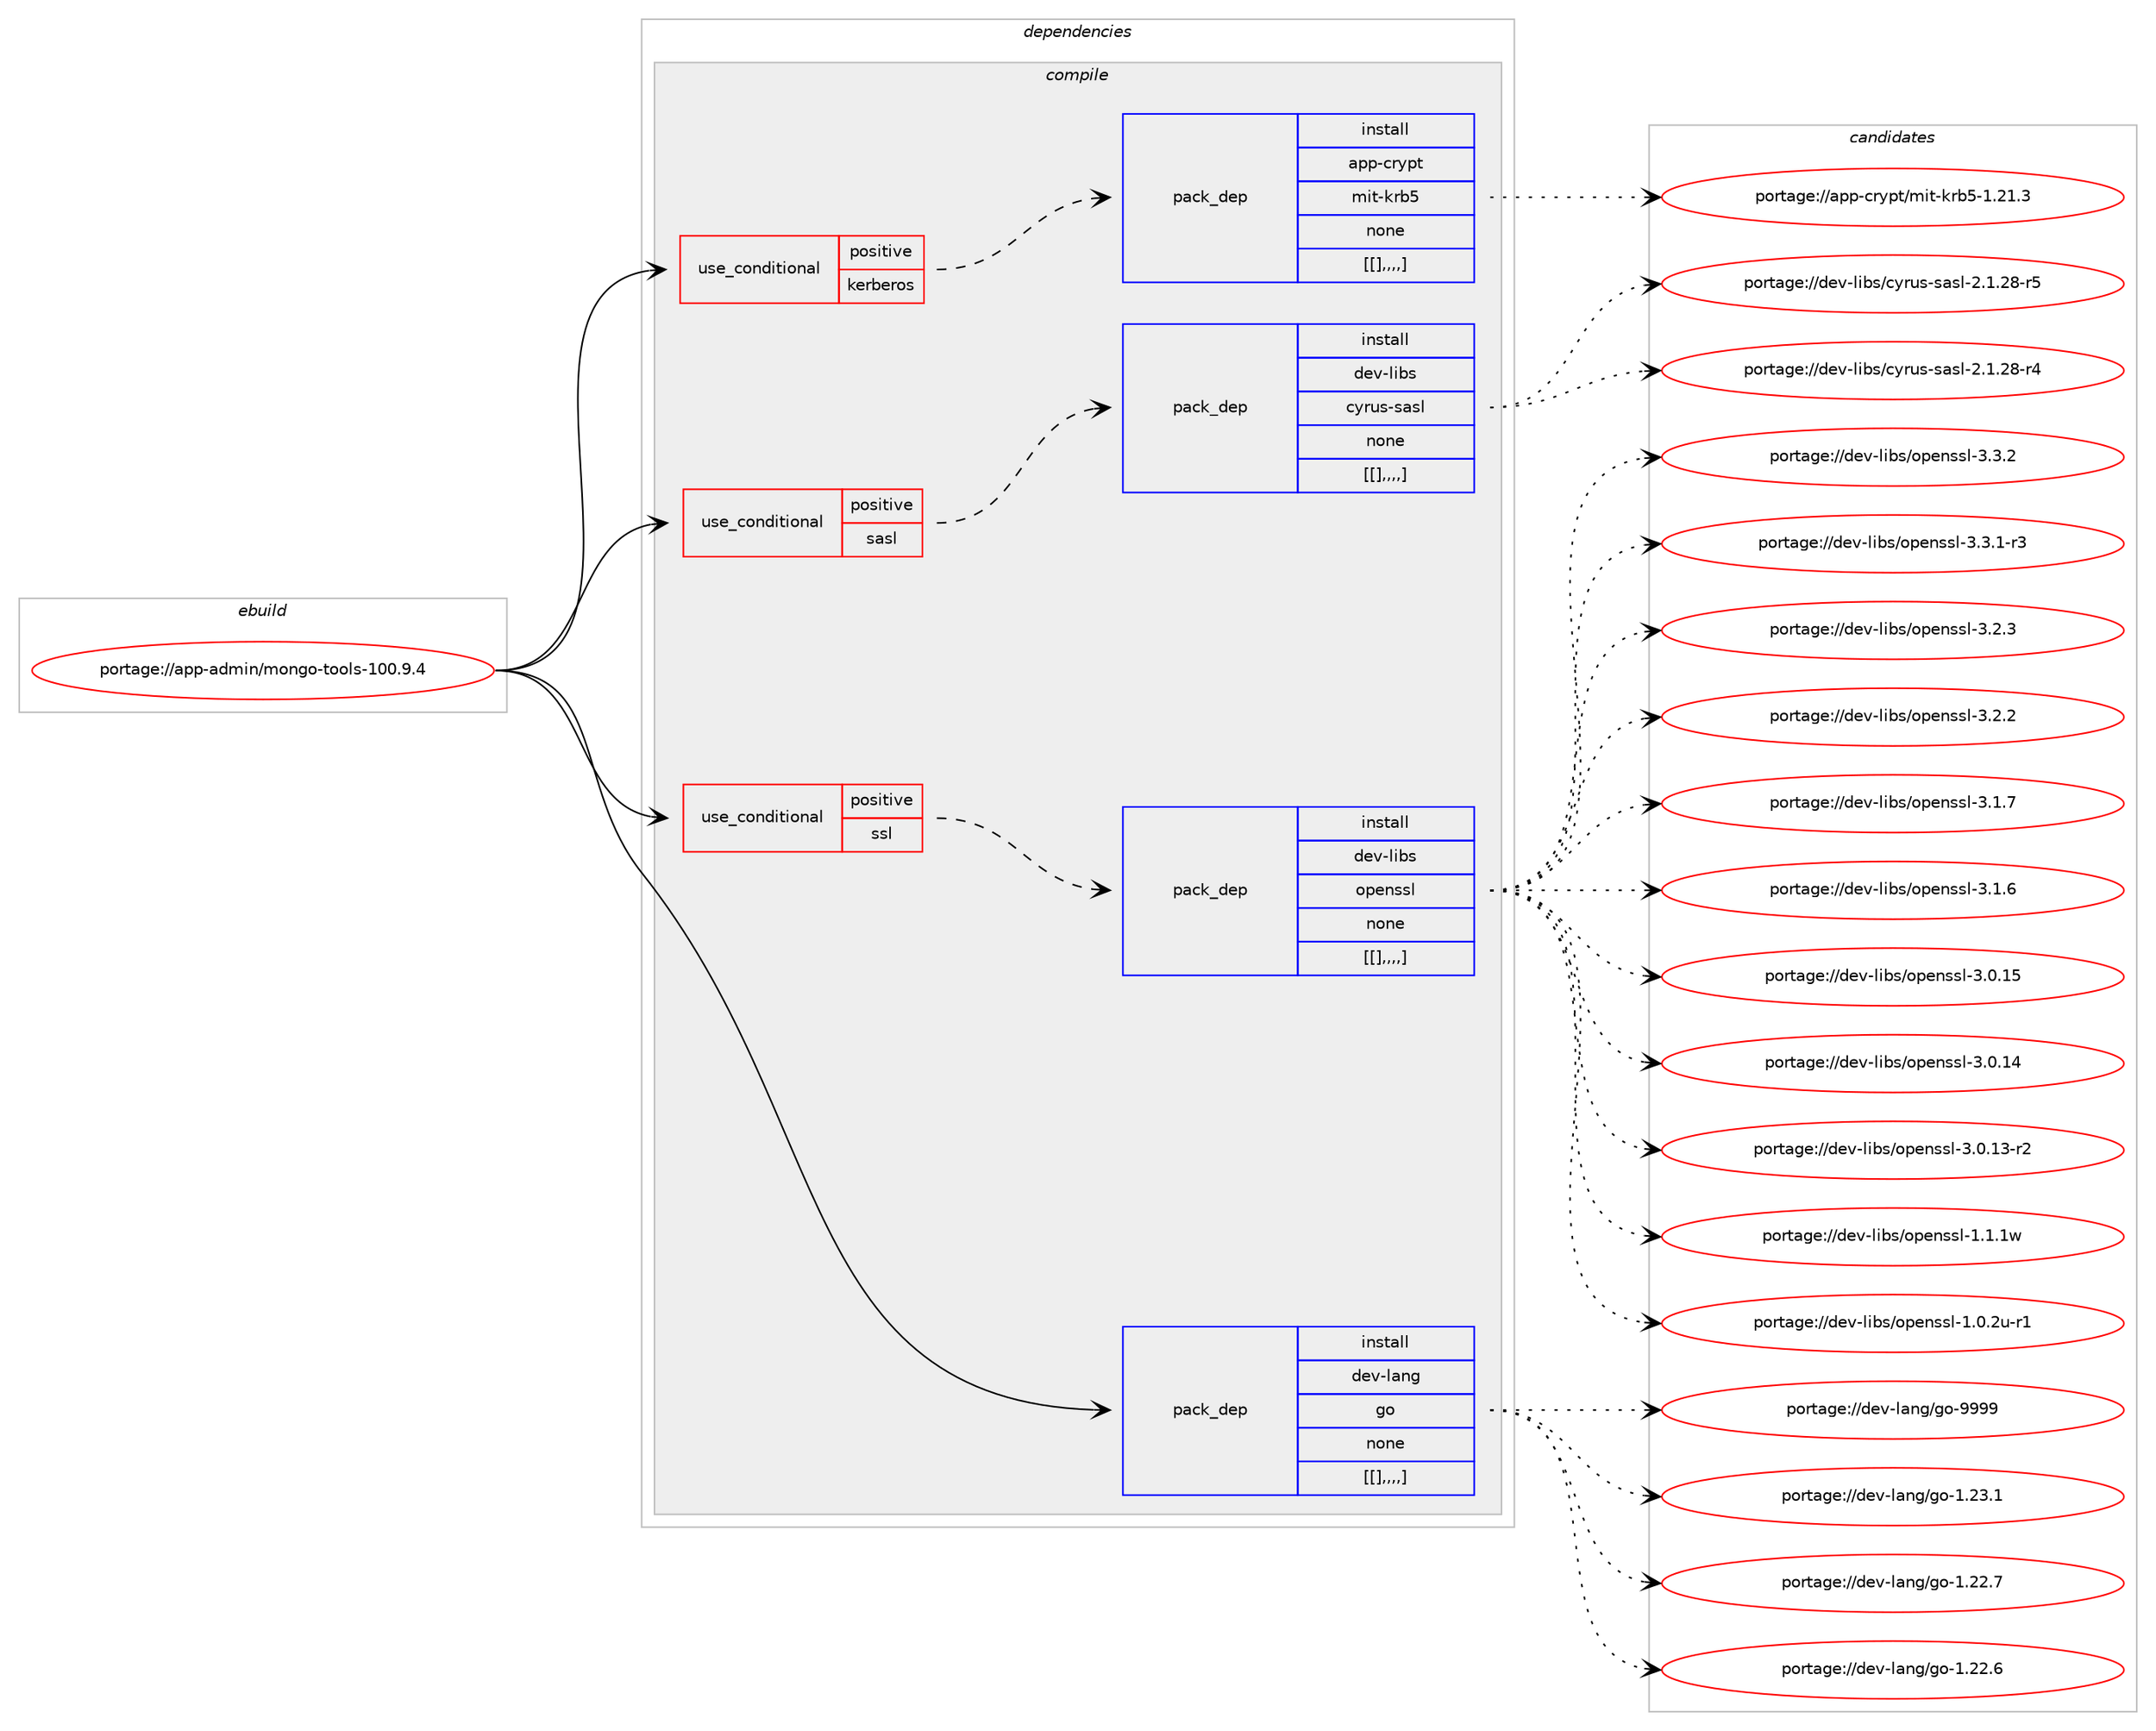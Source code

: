 digraph prolog {

# *************
# Graph options
# *************

newrank=true;
concentrate=true;
compound=true;
graph [rankdir=LR,fontname=Helvetica,fontsize=10,ranksep=1.5];#, ranksep=2.5, nodesep=0.2];
edge  [arrowhead=vee];
node  [fontname=Helvetica,fontsize=10];

# **********
# The ebuild
# **********

subgraph cluster_leftcol {
color=gray;
label=<<i>ebuild</i>>;
id [label="portage://app-admin/mongo-tools-100.9.4", color=red, width=4, href="../app-admin/mongo-tools-100.9.4.svg"];
}

# ****************
# The dependencies
# ****************

subgraph cluster_midcol {
color=gray;
label=<<i>dependencies</i>>;
subgraph cluster_compile {
fillcolor="#eeeeee";
style=filled;
label=<<i>compile</i>>;
subgraph cond732 {
dependency3286 [label=<<TABLE BORDER="0" CELLBORDER="1" CELLSPACING="0" CELLPADDING="4"><TR><TD ROWSPAN="3" CELLPADDING="10">use_conditional</TD></TR><TR><TD>positive</TD></TR><TR><TD>kerberos</TD></TR></TABLE>>, shape=none, color=red];
subgraph pack2542 {
dependency3287 [label=<<TABLE BORDER="0" CELLBORDER="1" CELLSPACING="0" CELLPADDING="4" WIDTH="220"><TR><TD ROWSPAN="6" CELLPADDING="30">pack_dep</TD></TR><TR><TD WIDTH="110">install</TD></TR><TR><TD>app-crypt</TD></TR><TR><TD>mit-krb5</TD></TR><TR><TD>none</TD></TR><TR><TD>[[],,,,]</TD></TR></TABLE>>, shape=none, color=blue];
}
dependency3286:e -> dependency3287:w [weight=20,style="dashed",arrowhead="vee"];
}
id:e -> dependency3286:w [weight=20,style="solid",arrowhead="vee"];
subgraph cond733 {
dependency3288 [label=<<TABLE BORDER="0" CELLBORDER="1" CELLSPACING="0" CELLPADDING="4"><TR><TD ROWSPAN="3" CELLPADDING="10">use_conditional</TD></TR><TR><TD>positive</TD></TR><TR><TD>sasl</TD></TR></TABLE>>, shape=none, color=red];
subgraph pack2543 {
dependency3289 [label=<<TABLE BORDER="0" CELLBORDER="1" CELLSPACING="0" CELLPADDING="4" WIDTH="220"><TR><TD ROWSPAN="6" CELLPADDING="30">pack_dep</TD></TR><TR><TD WIDTH="110">install</TD></TR><TR><TD>dev-libs</TD></TR><TR><TD>cyrus-sasl</TD></TR><TR><TD>none</TD></TR><TR><TD>[[],,,,]</TD></TR></TABLE>>, shape=none, color=blue];
}
dependency3288:e -> dependency3289:w [weight=20,style="dashed",arrowhead="vee"];
}
id:e -> dependency3288:w [weight=20,style="solid",arrowhead="vee"];
subgraph cond734 {
dependency3290 [label=<<TABLE BORDER="0" CELLBORDER="1" CELLSPACING="0" CELLPADDING="4"><TR><TD ROWSPAN="3" CELLPADDING="10">use_conditional</TD></TR><TR><TD>positive</TD></TR><TR><TD>ssl</TD></TR></TABLE>>, shape=none, color=red];
subgraph pack2544 {
dependency3291 [label=<<TABLE BORDER="0" CELLBORDER="1" CELLSPACING="0" CELLPADDING="4" WIDTH="220"><TR><TD ROWSPAN="6" CELLPADDING="30">pack_dep</TD></TR><TR><TD WIDTH="110">install</TD></TR><TR><TD>dev-libs</TD></TR><TR><TD>openssl</TD></TR><TR><TD>none</TD></TR><TR><TD>[[],,,,]</TD></TR></TABLE>>, shape=none, color=blue];
}
dependency3290:e -> dependency3291:w [weight=20,style="dashed",arrowhead="vee"];
}
id:e -> dependency3290:w [weight=20,style="solid",arrowhead="vee"];
subgraph pack2545 {
dependency3292 [label=<<TABLE BORDER="0" CELLBORDER="1" CELLSPACING="0" CELLPADDING="4" WIDTH="220"><TR><TD ROWSPAN="6" CELLPADDING="30">pack_dep</TD></TR><TR><TD WIDTH="110">install</TD></TR><TR><TD>dev-lang</TD></TR><TR><TD>go</TD></TR><TR><TD>none</TD></TR><TR><TD>[[],,,,]</TD></TR></TABLE>>, shape=none, color=blue];
}
id:e -> dependency3292:w [weight=20,style="solid",arrowhead="vee"];
}
subgraph cluster_compileandrun {
fillcolor="#eeeeee";
style=filled;
label=<<i>compile and run</i>>;
}
subgraph cluster_run {
fillcolor="#eeeeee";
style=filled;
label=<<i>run</i>>;
}
}

# **************
# The candidates
# **************

subgraph cluster_choices {
rank=same;
color=gray;
label=<<i>candidates</i>>;

subgraph choice2542 {
color=black;
nodesep=1;
choice9711211245991141211121164710910511645107114985345494650494651 [label="portage://app-crypt/mit-krb5-1.21.3", color=red, width=4,href="../app-crypt/mit-krb5-1.21.3.svg"];
dependency3287:e -> choice9711211245991141211121164710910511645107114985345494650494651:w [style=dotted,weight="100"];
}
subgraph choice2543 {
color=black;
nodesep=1;
choice100101118451081059811547991211141171154511597115108455046494650564511453 [label="portage://dev-libs/cyrus-sasl-2.1.28-r5", color=red, width=4,href="../dev-libs/cyrus-sasl-2.1.28-r5.svg"];
choice100101118451081059811547991211141171154511597115108455046494650564511452 [label="portage://dev-libs/cyrus-sasl-2.1.28-r4", color=red, width=4,href="../dev-libs/cyrus-sasl-2.1.28-r4.svg"];
dependency3289:e -> choice100101118451081059811547991211141171154511597115108455046494650564511453:w [style=dotted,weight="100"];
dependency3289:e -> choice100101118451081059811547991211141171154511597115108455046494650564511452:w [style=dotted,weight="100"];
}
subgraph choice2544 {
color=black;
nodesep=1;
choice100101118451081059811547111112101110115115108455146514650 [label="portage://dev-libs/openssl-3.3.2", color=red, width=4,href="../dev-libs/openssl-3.3.2.svg"];
choice1001011184510810598115471111121011101151151084551465146494511451 [label="portage://dev-libs/openssl-3.3.1-r3", color=red, width=4,href="../dev-libs/openssl-3.3.1-r3.svg"];
choice100101118451081059811547111112101110115115108455146504651 [label="portage://dev-libs/openssl-3.2.3", color=red, width=4,href="../dev-libs/openssl-3.2.3.svg"];
choice100101118451081059811547111112101110115115108455146504650 [label="portage://dev-libs/openssl-3.2.2", color=red, width=4,href="../dev-libs/openssl-3.2.2.svg"];
choice100101118451081059811547111112101110115115108455146494655 [label="portage://dev-libs/openssl-3.1.7", color=red, width=4,href="../dev-libs/openssl-3.1.7.svg"];
choice100101118451081059811547111112101110115115108455146494654 [label="portage://dev-libs/openssl-3.1.6", color=red, width=4,href="../dev-libs/openssl-3.1.6.svg"];
choice10010111845108105981154711111210111011511510845514648464953 [label="portage://dev-libs/openssl-3.0.15", color=red, width=4,href="../dev-libs/openssl-3.0.15.svg"];
choice10010111845108105981154711111210111011511510845514648464952 [label="portage://dev-libs/openssl-3.0.14", color=red, width=4,href="../dev-libs/openssl-3.0.14.svg"];
choice100101118451081059811547111112101110115115108455146484649514511450 [label="portage://dev-libs/openssl-3.0.13-r2", color=red, width=4,href="../dev-libs/openssl-3.0.13-r2.svg"];
choice100101118451081059811547111112101110115115108454946494649119 [label="portage://dev-libs/openssl-1.1.1w", color=red, width=4,href="../dev-libs/openssl-1.1.1w.svg"];
choice1001011184510810598115471111121011101151151084549464846501174511449 [label="portage://dev-libs/openssl-1.0.2u-r1", color=red, width=4,href="../dev-libs/openssl-1.0.2u-r1.svg"];
dependency3291:e -> choice100101118451081059811547111112101110115115108455146514650:w [style=dotted,weight="100"];
dependency3291:e -> choice1001011184510810598115471111121011101151151084551465146494511451:w [style=dotted,weight="100"];
dependency3291:e -> choice100101118451081059811547111112101110115115108455146504651:w [style=dotted,weight="100"];
dependency3291:e -> choice100101118451081059811547111112101110115115108455146504650:w [style=dotted,weight="100"];
dependency3291:e -> choice100101118451081059811547111112101110115115108455146494655:w [style=dotted,weight="100"];
dependency3291:e -> choice100101118451081059811547111112101110115115108455146494654:w [style=dotted,weight="100"];
dependency3291:e -> choice10010111845108105981154711111210111011511510845514648464953:w [style=dotted,weight="100"];
dependency3291:e -> choice10010111845108105981154711111210111011511510845514648464952:w [style=dotted,weight="100"];
dependency3291:e -> choice100101118451081059811547111112101110115115108455146484649514511450:w [style=dotted,weight="100"];
dependency3291:e -> choice100101118451081059811547111112101110115115108454946494649119:w [style=dotted,weight="100"];
dependency3291:e -> choice1001011184510810598115471111121011101151151084549464846501174511449:w [style=dotted,weight="100"];
}
subgraph choice2545 {
color=black;
nodesep=1;
choice1001011184510897110103471031114557575757 [label="portage://dev-lang/go-9999", color=red, width=4,href="../dev-lang/go-9999.svg"];
choice10010111845108971101034710311145494650514649 [label="portage://dev-lang/go-1.23.1", color=red, width=4,href="../dev-lang/go-1.23.1.svg"];
choice10010111845108971101034710311145494650504655 [label="portage://dev-lang/go-1.22.7", color=red, width=4,href="../dev-lang/go-1.22.7.svg"];
choice10010111845108971101034710311145494650504654 [label="portage://dev-lang/go-1.22.6", color=red, width=4,href="../dev-lang/go-1.22.6.svg"];
dependency3292:e -> choice1001011184510897110103471031114557575757:w [style=dotted,weight="100"];
dependency3292:e -> choice10010111845108971101034710311145494650514649:w [style=dotted,weight="100"];
dependency3292:e -> choice10010111845108971101034710311145494650504655:w [style=dotted,weight="100"];
dependency3292:e -> choice10010111845108971101034710311145494650504654:w [style=dotted,weight="100"];
}
}

}
